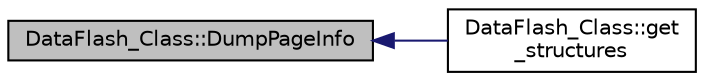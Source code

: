 digraph "DataFlash_Class::DumpPageInfo"
{
 // INTERACTIVE_SVG=YES
  edge [fontname="Helvetica",fontsize="10",labelfontname="Helvetica",labelfontsize="10"];
  node [fontname="Helvetica",fontsize="10",shape=record];
  rankdir="LR";
  Node1 [label="DataFlash_Class::DumpPageInfo",height=0.2,width=0.4,color="black", fillcolor="grey75", style="filled", fontcolor="black"];
  Node1 -> Node2 [dir="back",color="midnightblue",fontsize="10",style="solid",fontname="Helvetica"];
  Node2 [label="DataFlash_Class::get\l_structures",height=0.2,width=0.4,color="black", fillcolor="white", style="filled",URL="$classDataFlash__Class.html#a7868f0e3dcef65ea5b5fcae618f4c5d4"];
}
